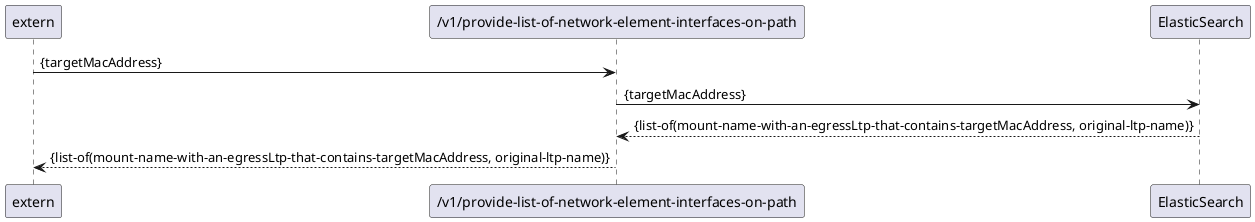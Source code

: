 @startuml
skinparam responseMessageBelowArrow true

"extern" -> "/v1/provide-list-of-network-element-interfaces-on-path": {targetMacAddress}

"/v1/provide-list-of-network-element-interfaces-on-path" -> "ElasticSearch": {targetMacAddress}
"ElasticSearch" --> "/v1/provide-list-of-network-element-interfaces-on-path": {list-of(mount-name-with-an-egressLtp-that-contains-targetMacAddress, original-ltp-name)}

"/v1/provide-list-of-network-element-interfaces-on-path" --> "extern": {list-of(mount-name-with-an-egressLtp-that-contains-targetMacAddress, original-ltp-name)}

@enduml
